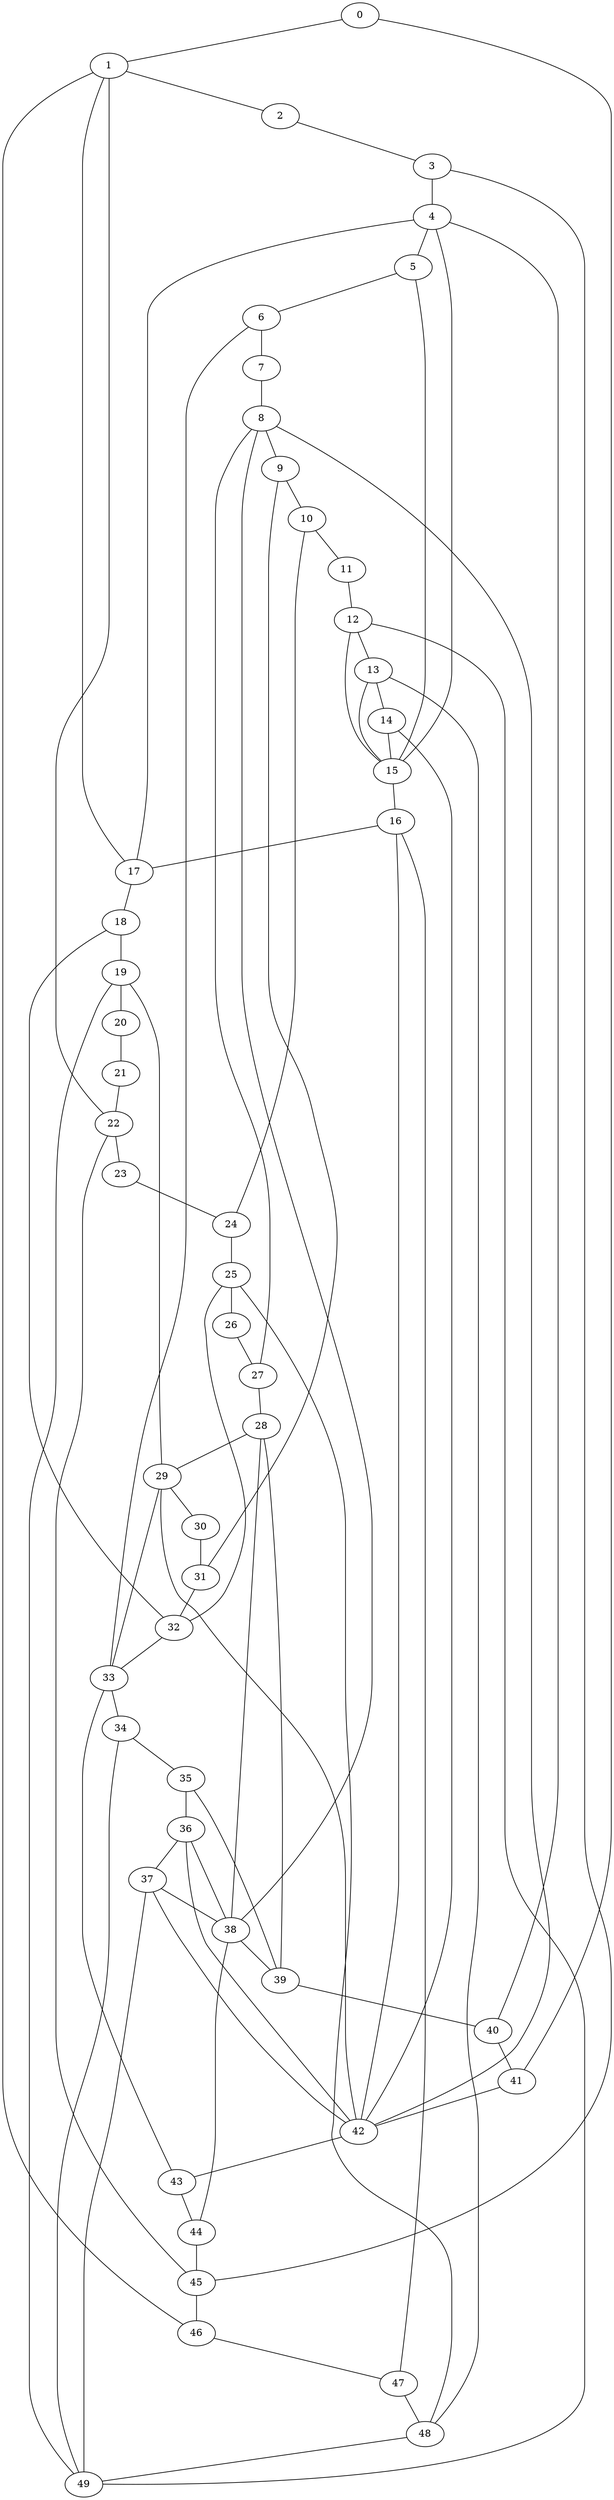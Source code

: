 
graph graphname {
    0 -- 1
0 -- 41
1 -- 2
1 -- 46
1 -- 17
1 -- 22
2 -- 3
3 -- 4
3 -- 45
4 -- 5
4 -- 15
4 -- 17
4 -- 40
5 -- 6
5 -- 15
6 -- 7
6 -- 33
7 -- 8
8 -- 9
8 -- 42
8 -- 38
8 -- 27
9 -- 10
9 -- 31
10 -- 11
10 -- 24
11 -- 12
12 -- 13
12 -- 49
12 -- 15
13 -- 14
13 -- 15
13 -- 48
14 -- 15
14 -- 42
15 -- 16
16 -- 17
16 -- 42
16 -- 47
17 -- 18
18 -- 19
18 -- 32
19 -- 20
19 -- 49
19 -- 29
20 -- 21
21 -- 22
22 -- 23
22 -- 45
23 -- 24
24 -- 25
25 -- 26
25 -- 32
25 -- 48
26 -- 27
27 -- 28
28 -- 29
28 -- 38
28 -- 39
29 -- 30
29 -- 42
29 -- 33
30 -- 31
31 -- 32
32 -- 33
33 -- 34
33 -- 43
34 -- 35
34 -- 49
35 -- 36
35 -- 39
36 -- 37
36 -- 42
36 -- 38
37 -- 38
37 -- 49
37 -- 42
38 -- 39
38 -- 44
39 -- 40
40 -- 41
41 -- 42
42 -- 43
43 -- 44
44 -- 45
45 -- 46
46 -- 47
47 -- 48
48 -- 49

}
